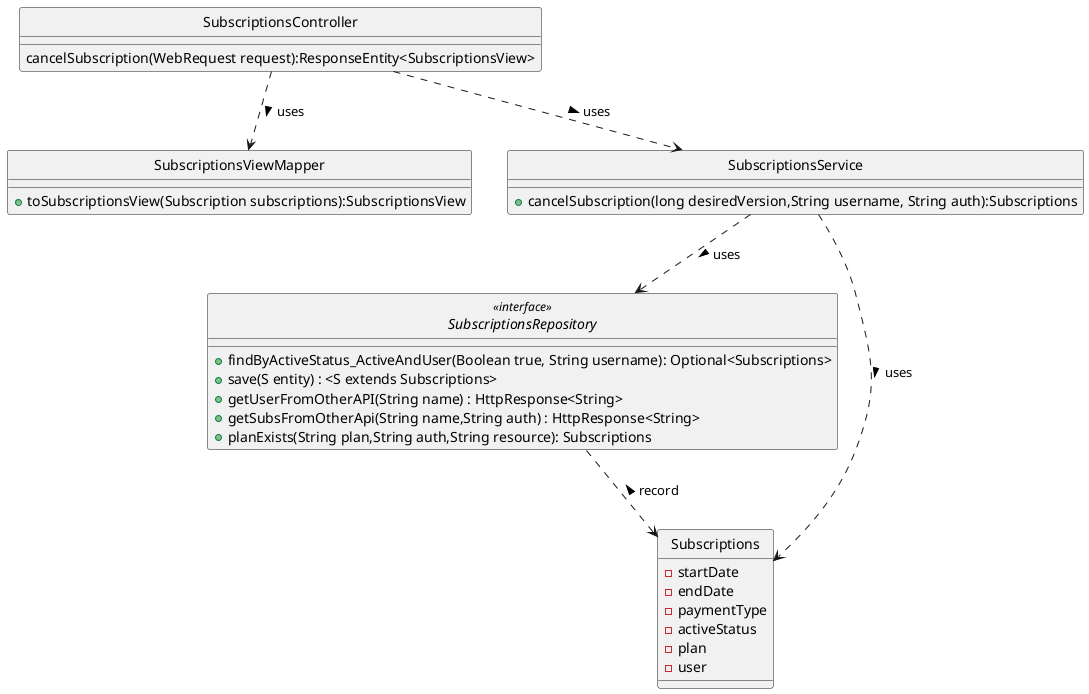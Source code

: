 @startuml
'https://plantuml.com/class-diagram
hide circle
class SubscriptionsRepository <<interface>>


class Subscriptions {
    -startDate
    -endDate
    -paymentType
    -activeStatus
    -plan
    -user
}


class SubscriptionsViewMapper{
    +toSubscriptionsView(Subscription subscriptions):SubscriptionsView
}
class SubscriptionsController{
    cancelSubscription(WebRequest request):ResponseEntity<SubscriptionsView>
    }
class SubscriptionsService{
 +cancelSubscription(long desiredVersion,String username, String auth):Subscriptions

}




interface SubscriptionsRepository
{
+findByActiveStatus_ActiveAndUser(Boolean true, String username): Optional<Subscriptions>
+save(S entity) : <S extends Subscriptions>
+getUserFromOtherAPI(String name) : HttpResponse<String>
+getSubsFromOtherApi(String name,String auth) : HttpResponse<String>
+planExists(String plan,String auth,String resource): Subscriptions
}



SubscriptionsController ..> SubscriptionsService: uses >
SubscriptionsService ..> SubscriptionsRepository: uses >
SubscriptionsService ..> Subscriptions: uses >
SubscriptionsRepository ..> Subscriptions: < record
SubscriptionsController ..>SubscriptionsViewMapper: uses >
@enduml


